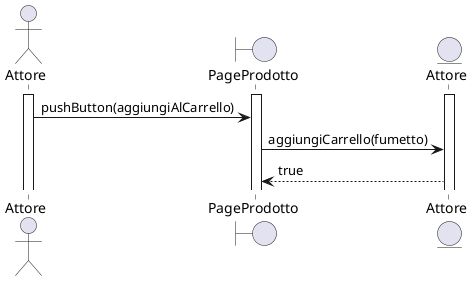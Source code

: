 @startuml

    actor Attore
    boundary PageProdotto
    entity Attore as AttoreE

    activate Attore
    activate AttoreE
    activate PageProdotto
    Attore -> PageProdotto : pushButton(aggiungiAlCarrello)
    PageProdotto -> AttoreE : aggiungiCarrello(fumetto)
    AttoreE --> PageProdotto : true

@enduml
